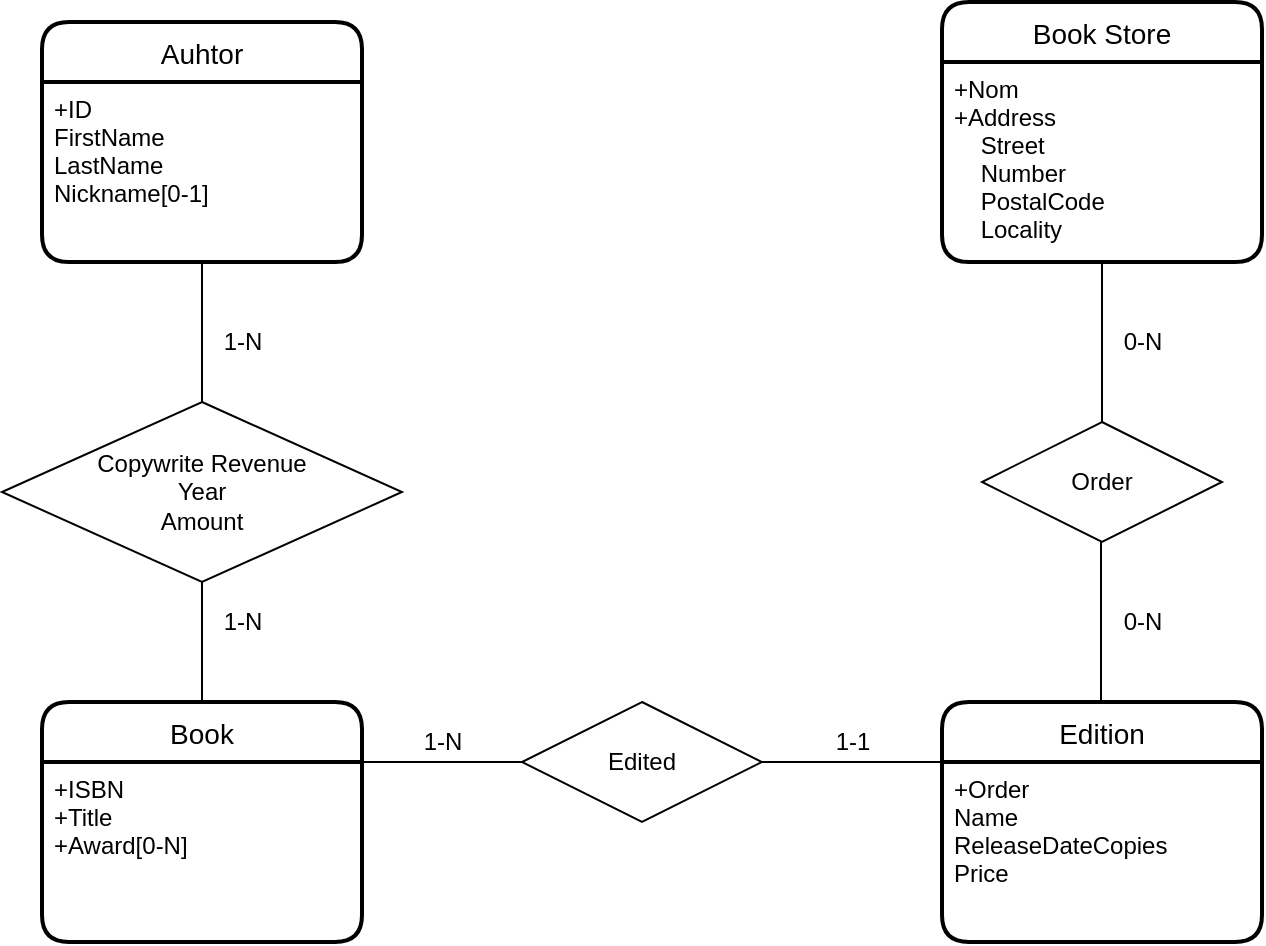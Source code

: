 <mxfile version="18.1.3" type="device"><diagram id="F1A4bIK4PHCBFuLxprJc" name="Page-1"><mxGraphModel dx="1422" dy="780" grid="1" gridSize="10" guides="1" tooltips="1" connect="1" arrows="1" fold="1" page="1" pageScale="1" pageWidth="827" pageHeight="1169" math="0" shadow="0"><root><mxCell id="0"/><mxCell id="1" parent="0"/><mxCell id="qKRvdf5xnYtfzA8KSX1C-2" value="Book" style="swimlane;childLayout=stackLayout;horizontal=1;startSize=30;horizontalStack=0;rounded=1;fontSize=14;fontStyle=0;strokeWidth=2;resizeParent=0;resizeLast=1;shadow=0;dashed=0;align=center;" vertex="1" parent="1"><mxGeometry x="90" y="510" width="160" height="120" as="geometry"/></mxCell><mxCell id="qKRvdf5xnYtfzA8KSX1C-3" value="+ISBN&#xA;+Title&#xA;+Award[0-N]" style="align=left;strokeColor=none;fillColor=none;spacingLeft=4;fontSize=12;verticalAlign=top;resizable=0;rotatable=0;part=1;" vertex="1" parent="qKRvdf5xnYtfzA8KSX1C-2"><mxGeometry y="30" width="160" height="90" as="geometry"/></mxCell><mxCell id="qKRvdf5xnYtfzA8KSX1C-4" value="Auhtor" style="swimlane;childLayout=stackLayout;horizontal=1;startSize=30;horizontalStack=0;rounded=1;fontSize=14;fontStyle=0;strokeWidth=2;resizeParent=0;resizeLast=1;shadow=0;dashed=0;align=center;" vertex="1" parent="1"><mxGeometry x="90" y="170" width="160" height="120" as="geometry"/></mxCell><mxCell id="qKRvdf5xnYtfzA8KSX1C-5" value="+ID&#xA;FirstName&#xA;LastName&#xA;Nickname[0-1]" style="align=left;strokeColor=none;fillColor=none;spacingLeft=4;fontSize=12;verticalAlign=top;resizable=0;rotatable=0;part=1;" vertex="1" parent="qKRvdf5xnYtfzA8KSX1C-4"><mxGeometry y="30" width="160" height="90" as="geometry"/></mxCell><mxCell id="qKRvdf5xnYtfzA8KSX1C-6" value="Edition" style="swimlane;childLayout=stackLayout;horizontal=1;startSize=30;horizontalStack=0;rounded=1;fontSize=14;fontStyle=0;strokeWidth=2;resizeParent=0;resizeLast=1;shadow=0;dashed=0;align=center;" vertex="1" parent="1"><mxGeometry x="540" y="510" width="160" height="120" as="geometry"/></mxCell><mxCell id="qKRvdf5xnYtfzA8KSX1C-7" value="+Order&#xA;Name&#xA;ReleaseDateCopies&#xA;Price&#xA;" style="align=left;strokeColor=none;fillColor=none;spacingLeft=4;fontSize=12;verticalAlign=top;resizable=0;rotatable=0;part=1;" vertex="1" parent="qKRvdf5xnYtfzA8KSX1C-6"><mxGeometry y="30" width="160" height="90" as="geometry"/></mxCell><mxCell id="qKRvdf5xnYtfzA8KSX1C-9" value="Book Store" style="swimlane;childLayout=stackLayout;horizontal=1;startSize=30;horizontalStack=0;rounded=1;fontSize=14;fontStyle=0;strokeWidth=2;resizeParent=0;resizeLast=1;shadow=0;dashed=0;align=center;" vertex="1" parent="1"><mxGeometry x="540" y="160" width="160" height="130" as="geometry"/></mxCell><mxCell id="qKRvdf5xnYtfzA8KSX1C-10" value="+Nom&#xA;+Address&#xA;    Street&#xA;    Number&#xA;    PostalCode&#xA;    Locality&#xA;" style="align=left;strokeColor=none;fillColor=none;spacingLeft=4;fontSize=12;verticalAlign=top;resizable=0;rotatable=0;part=1;" vertex="1" parent="qKRvdf5xnYtfzA8KSX1C-9"><mxGeometry y="30" width="160" height="100" as="geometry"/></mxCell><mxCell id="qKRvdf5xnYtfzA8KSX1C-11" value="" style="endArrow=none;html=1;rounded=0;entryX=0.5;entryY=1;entryDx=0;entryDy=0;exitX=0.5;exitY=0;exitDx=0;exitDy=0;" edge="1" parent="1" source="qKRvdf5xnYtfzA8KSX1C-13" target="qKRvdf5xnYtfzA8KSX1C-10"><mxGeometry width="50" height="50" relative="1" as="geometry"><mxPoint x="460" y="370" as="sourcePoint"/><mxPoint x="510" y="320" as="targetPoint"/></mxGeometry></mxCell><mxCell id="qKRvdf5xnYtfzA8KSX1C-12" value="&lt;div&gt;Copywrite Revenue&lt;/div&gt;&lt;div&gt;Year&lt;/div&gt;&lt;div&gt;Amount&lt;br&gt;&lt;/div&gt;" style="shape=rhombus;perimeter=rhombusPerimeter;whiteSpace=wrap;html=1;align=center;" vertex="1" parent="1"><mxGeometry x="70" y="360" width="200" height="90" as="geometry"/></mxCell><mxCell id="qKRvdf5xnYtfzA8KSX1C-13" value="Order" style="shape=rhombus;perimeter=rhombusPerimeter;whiteSpace=wrap;html=1;align=center;" vertex="1" parent="1"><mxGeometry x="560" y="370" width="120" height="60" as="geometry"/></mxCell><mxCell id="qKRvdf5xnYtfzA8KSX1C-14" value="" style="endArrow=none;html=1;rounded=0;exitX=0.5;exitY=0;exitDx=0;exitDy=0;" edge="1" parent="1" source="qKRvdf5xnYtfzA8KSX1C-12" target="qKRvdf5xnYtfzA8KSX1C-5"><mxGeometry width="50" height="50" relative="1" as="geometry"><mxPoint x="80" y="200" as="sourcePoint"/><mxPoint x="130" y="150" as="targetPoint"/></mxGeometry></mxCell><mxCell id="qKRvdf5xnYtfzA8KSX1C-15" value="&lt;div&gt;1-N&lt;/div&gt;" style="text;html=1;align=center;verticalAlign=middle;resizable=0;points=[];autosize=1;strokeColor=none;fillColor=none;" vertex="1" parent="1"><mxGeometry x="170" y="320" width="40" height="20" as="geometry"/></mxCell><mxCell id="qKRvdf5xnYtfzA8KSX1C-16" value="" style="endArrow=none;html=1;rounded=0;entryX=0.5;entryY=1;entryDx=0;entryDy=0;exitX=0.5;exitY=0;exitDx=0;exitDy=0;" edge="1" parent="1" source="qKRvdf5xnYtfzA8KSX1C-2" target="qKRvdf5xnYtfzA8KSX1C-12"><mxGeometry width="50" height="50" relative="1" as="geometry"><mxPoint x="80" y="200" as="sourcePoint"/><mxPoint x="130" y="150" as="targetPoint"/></mxGeometry></mxCell><mxCell id="qKRvdf5xnYtfzA8KSX1C-17" value="1-N" style="text;html=1;align=center;verticalAlign=middle;resizable=0;points=[];autosize=1;strokeColor=none;fillColor=none;" vertex="1" parent="1"><mxGeometry x="170" y="460" width="40" height="20" as="geometry"/></mxCell><mxCell id="qKRvdf5xnYtfzA8KSX1C-18" value="Edited" style="shape=rhombus;perimeter=rhombusPerimeter;whiteSpace=wrap;html=1;align=center;" vertex="1" parent="1"><mxGeometry x="330" y="510" width="120" height="60" as="geometry"/></mxCell><mxCell id="qKRvdf5xnYtfzA8KSX1C-19" value="" style="endArrow=none;html=1;rounded=0;entryX=0;entryY=0.5;entryDx=0;entryDy=0;exitX=1;exitY=0.25;exitDx=0;exitDy=0;" edge="1" parent="1" source="qKRvdf5xnYtfzA8KSX1C-2" target="qKRvdf5xnYtfzA8KSX1C-18"><mxGeometry width="50" height="50" relative="1" as="geometry"><mxPoint x="80" y="200" as="sourcePoint"/><mxPoint x="130" y="150" as="targetPoint"/></mxGeometry></mxCell><mxCell id="qKRvdf5xnYtfzA8KSX1C-20" value="" style="endArrow=none;html=1;rounded=0;entryX=0;entryY=0;entryDx=0;entryDy=0;exitX=1;exitY=0.5;exitDx=0;exitDy=0;" edge="1" parent="1" source="qKRvdf5xnYtfzA8KSX1C-18" target="qKRvdf5xnYtfzA8KSX1C-7"><mxGeometry width="50" height="50" relative="1" as="geometry"><mxPoint x="80" y="200" as="sourcePoint"/><mxPoint x="130" y="150" as="targetPoint"/></mxGeometry></mxCell><mxCell id="qKRvdf5xnYtfzA8KSX1C-21" value="1-N" style="text;html=1;align=center;verticalAlign=middle;resizable=0;points=[];autosize=1;strokeColor=none;fillColor=none;" vertex="1" parent="1"><mxGeometry x="270" y="520" width="40" height="20" as="geometry"/></mxCell><mxCell id="qKRvdf5xnYtfzA8KSX1C-22" value="1-1" style="text;html=1;align=center;verticalAlign=middle;resizable=0;points=[];autosize=1;strokeColor=none;fillColor=none;" vertex="1" parent="1"><mxGeometry x="480" y="520" width="30" height="20" as="geometry"/></mxCell><mxCell id="qKRvdf5xnYtfzA8KSX1C-23" value="" style="endArrow=none;html=1;rounded=0;entryX=0.5;entryY=1;entryDx=0;entryDy=0;exitX=0.5;exitY=0;exitDx=0;exitDy=0;" edge="1" parent="1"><mxGeometry width="50" height="50" relative="1" as="geometry"><mxPoint x="619.5" y="510" as="sourcePoint"/><mxPoint x="619.5" y="430" as="targetPoint"/></mxGeometry></mxCell><mxCell id="qKRvdf5xnYtfzA8KSX1C-24" value="0-N" style="text;html=1;align=center;verticalAlign=middle;resizable=0;points=[];autosize=1;strokeColor=none;fillColor=none;" vertex="1" parent="1"><mxGeometry x="620" y="320" width="40" height="20" as="geometry"/></mxCell><mxCell id="qKRvdf5xnYtfzA8KSX1C-25" value="0-N" style="text;html=1;align=center;verticalAlign=middle;resizable=0;points=[];autosize=1;strokeColor=none;fillColor=none;" vertex="1" parent="1"><mxGeometry x="620" y="460" width="40" height="20" as="geometry"/></mxCell></root></mxGraphModel></diagram></mxfile>